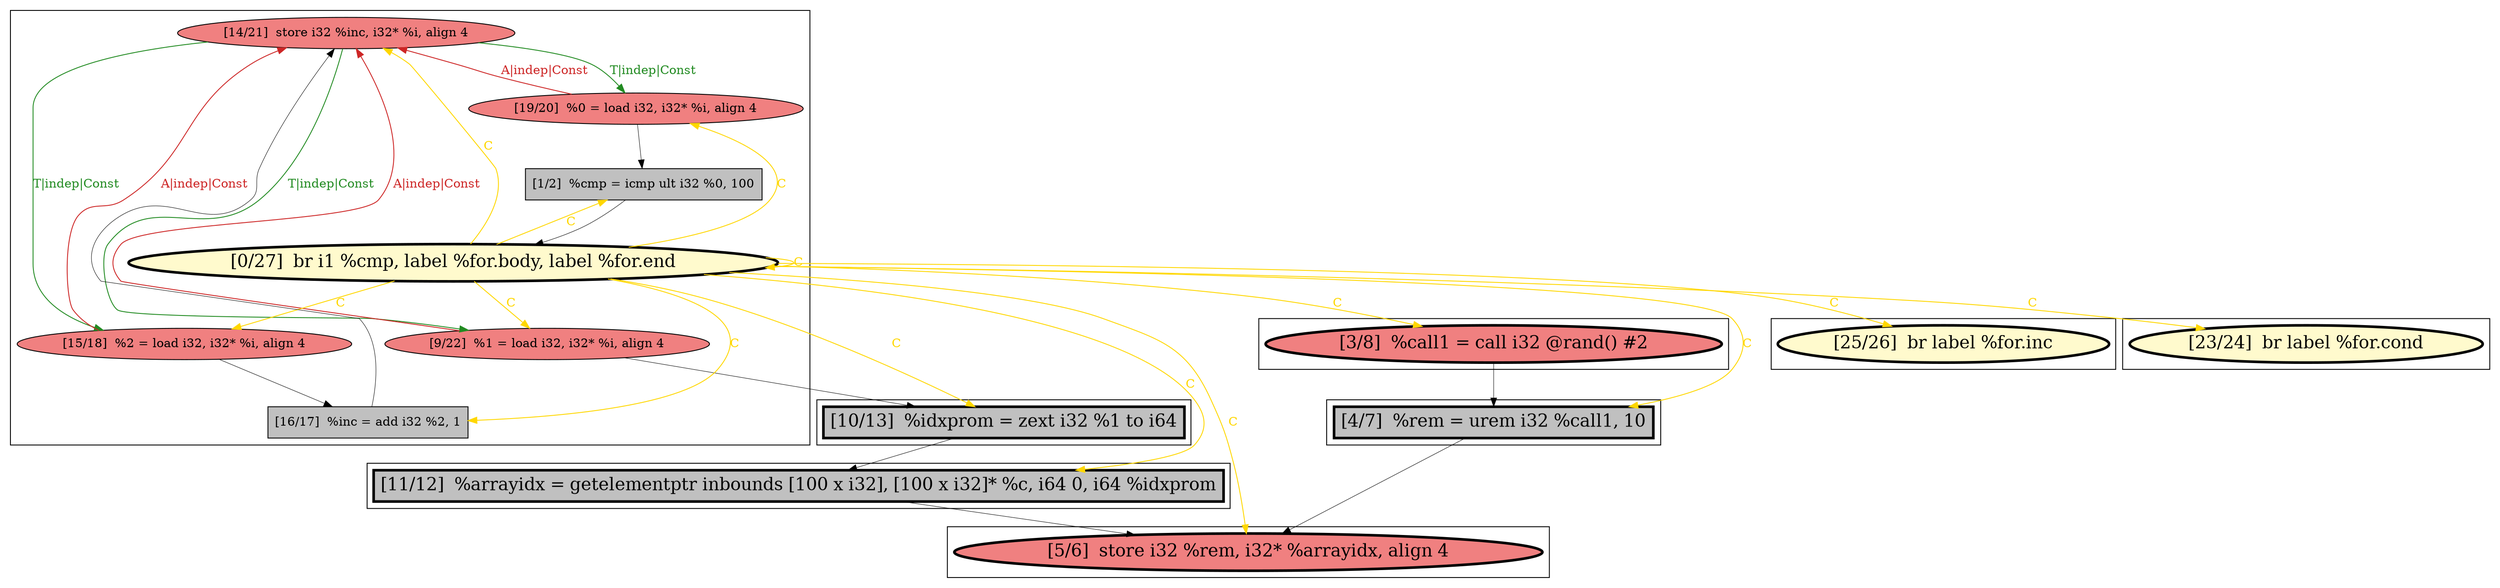 
digraph G {



node276->node273 [style=solid,color=forestgreen,label="T|indep|Const",penwidth=1.0,fontcolor=forestgreen ]
node276->node275 [style=solid,color=forestgreen,label="T|indep|Const",penwidth=1.0,fontcolor=forestgreen ]
node275->node276 [style=solid,color=firebrick3,label="A|indep|Const",penwidth=1.0,fontcolor=firebrick3 ]
node271->node276 [style=solid,color=firebrick3,label="A|indep|Const",penwidth=1.0,fontcolor=firebrick3 ]
node274->node272 [style=solid,color=gold,label="C",penwidth=1.0,fontcolor=gold ]
node279->node280 [style=solid,color=black,label="",penwidth=0.5,fontcolor=black ]
node274->node269 [style=solid,color=gold,label="C",penwidth=1.0,fontcolor=gold ]
node280->node268 [style=solid,color=black,label="",penwidth=0.5,fontcolor=black ]
node272->node274 [style=solid,color=black,label="",penwidth=0.5,fontcolor=black ]
node274->node281 [style=solid,color=gold,label="C",penwidth=1.0,fontcolor=gold ]
node274->node275 [style=solid,color=gold,label="C",penwidth=1.0,fontcolor=gold ]
node273->node276 [style=solid,color=firebrick3,label="A|indep|Const",penwidth=1.0,fontcolor=firebrick3 ]
node277->node276 [style=solid,color=black,label="",penwidth=0.5,fontcolor=black ]
node274->node273 [style=solid,color=gold,label="C",penwidth=1.0,fontcolor=gold ]
node274->node270 [style=solid,color=gold,label="C",penwidth=1.0,fontcolor=gold ]
node271->node277 [style=solid,color=black,label="",penwidth=0.5,fontcolor=black ]
node274->node279 [style=solid,color=gold,label="C",penwidth=1.0,fontcolor=gold ]
node274->node268 [style=solid,color=gold,label="C",penwidth=1.0,fontcolor=gold ]
node274->node276 [style=solid,color=gold,label="C",penwidth=1.0,fontcolor=gold ]
node274->node280 [style=solid,color=gold,label="C",penwidth=1.0,fontcolor=gold ]
node276->node271 [style=solid,color=forestgreen,label="T|indep|Const",penwidth=1.0,fontcolor=forestgreen ]
node269->node268 [style=solid,color=black,label="",penwidth=0.5,fontcolor=black ]
node274->node274 [style=solid,color=gold,label="C",penwidth=1.0,fontcolor=gold ]
node274->node278 [style=solid,color=gold,label="C",penwidth=1.0,fontcolor=gold ]
node281->node269 [style=solid,color=black,label="",penwidth=0.5,fontcolor=black ]
node275->node272 [style=solid,color=black,label="",penwidth=0.5,fontcolor=black ]
node274->node277 [style=solid,color=gold,label="C",penwidth=1.0,fontcolor=gold ]
node273->node279 [style=solid,color=black,label="",penwidth=0.5,fontcolor=black ]
node274->node271 [style=solid,color=gold,label="C",penwidth=1.0,fontcolor=gold ]


subgraph cluster7 {


node281 [penwidth=3.0,fontsize=20,fillcolor=lightcoral,label="[3/8]  %call1 = call i32 @rand() #2",shape=ellipse,style=filled ]



}

subgraph cluster6 {


node280 [penwidth=3.0,fontsize=20,fillcolor=grey,label="[11/12]  %arrayidx = getelementptr inbounds [100 x i32], [100 x i32]* %c, i64 0, i64 %idxprom",shape=rectangle,style=filled ]



}

subgraph cluster0 {


node268 [penwidth=3.0,fontsize=20,fillcolor=lightcoral,label="[5/6]  store i32 %rem, i32* %arrayidx, align 4",shape=ellipse,style=filled ]



}

subgraph cluster5 {


node279 [penwidth=3.0,fontsize=20,fillcolor=grey,label="[10/13]  %idxprom = zext i32 %1 to i64",shape=rectangle,style=filled ]



}

subgraph cluster1 {


node269 [penwidth=3.0,fontsize=20,fillcolor=grey,label="[4/7]  %rem = urem i32 %call1, 10",shape=rectangle,style=filled ]



}

subgraph cluster2 {


node270 [penwidth=3.0,fontsize=20,fillcolor=lemonchiffon,label="[25/26]  br label %for.inc",shape=ellipse,style=filled ]



}

subgraph cluster3 {


node275 [fillcolor=lightcoral,label="[19/20]  %0 = load i32, i32* %i, align 4",shape=ellipse,style=filled ]
node277 [fillcolor=grey,label="[16/17]  %inc = add i32 %2, 1",shape=rectangle,style=filled ]
node271 [fillcolor=lightcoral,label="[15/18]  %2 = load i32, i32* %i, align 4",shape=ellipse,style=filled ]
node273 [fillcolor=lightcoral,label="[9/22]  %1 = load i32, i32* %i, align 4",shape=ellipse,style=filled ]
node272 [fillcolor=grey,label="[1/2]  %cmp = icmp ult i32 %0, 100",shape=rectangle,style=filled ]
node274 [penwidth=3.0,fontsize=20,fillcolor=lemonchiffon,label="[0/27]  br i1 %cmp, label %for.body, label %for.end",shape=ellipse,style=filled ]
node276 [fillcolor=lightcoral,label="[14/21]  store i32 %inc, i32* %i, align 4",shape=ellipse,style=filled ]



}

subgraph cluster4 {


node278 [penwidth=3.0,fontsize=20,fillcolor=lemonchiffon,label="[23/24]  br label %for.cond",shape=ellipse,style=filled ]



}

}
